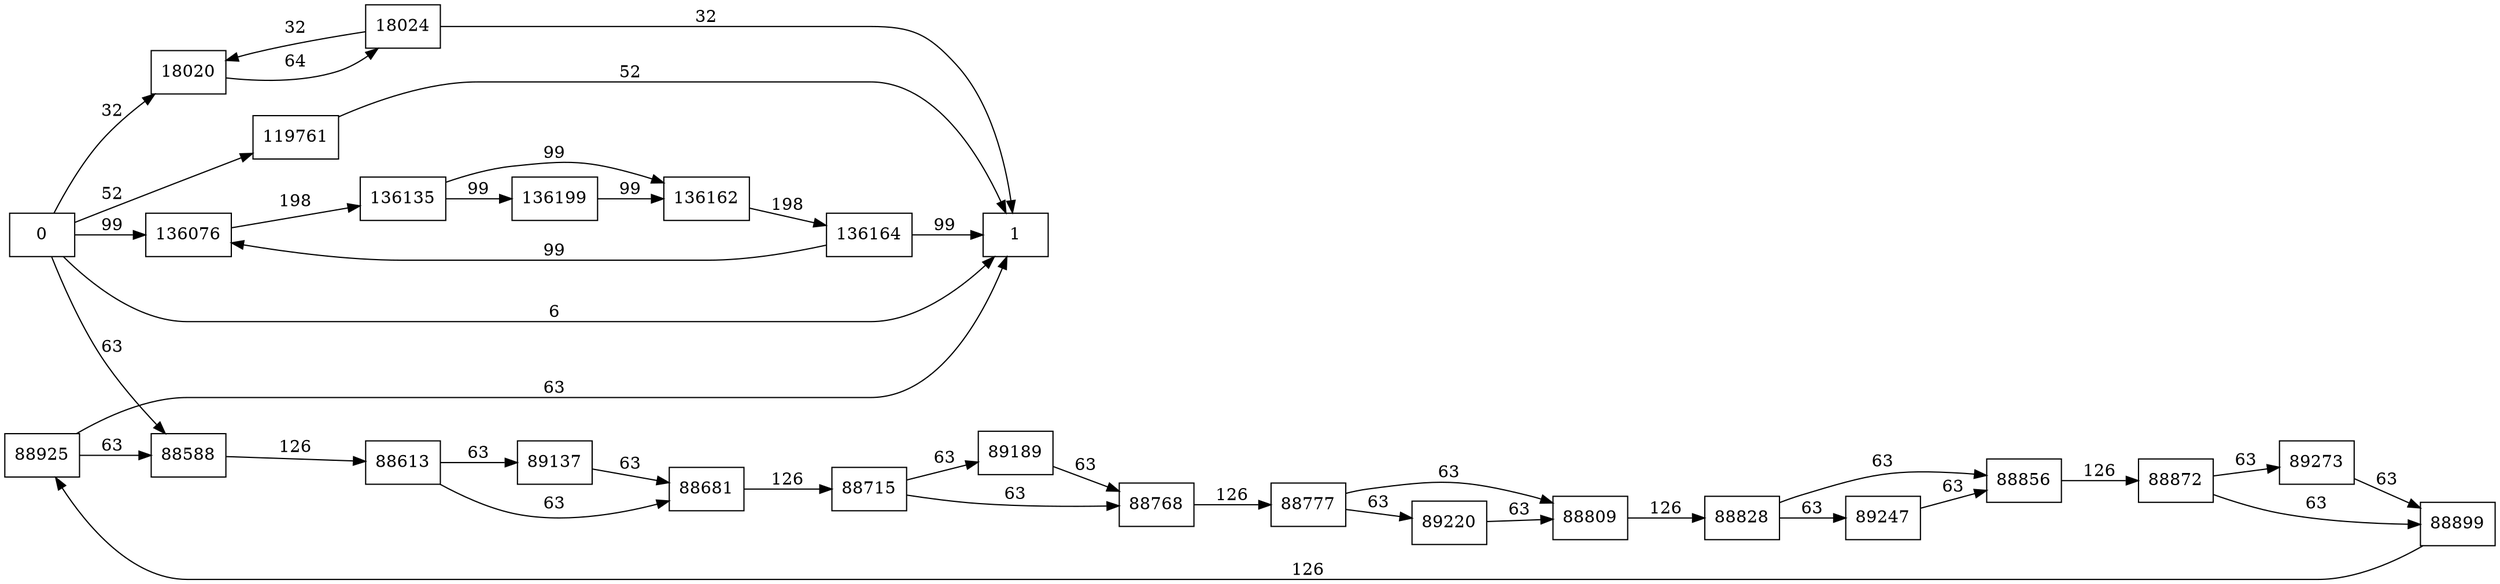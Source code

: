 digraph {
	graph [rankdir=LR]
	node [shape=rectangle]
	18020 -> 18024 [label=64]
	18024 -> 18020 [label=32]
	18024 -> 1 [label=32]
	88588 -> 88613 [label=126]
	88613 -> 88681 [label=63]
	88613 -> 89137 [label=63]
	88681 -> 88715 [label=126]
	88715 -> 88768 [label=63]
	88715 -> 89189 [label=63]
	88768 -> 88777 [label=126]
	88777 -> 88809 [label=63]
	88777 -> 89220 [label=63]
	88809 -> 88828 [label=126]
	88828 -> 88856 [label=63]
	88828 -> 89247 [label=63]
	88856 -> 88872 [label=126]
	88872 -> 88899 [label=63]
	88872 -> 89273 [label=63]
	88899 -> 88925 [label=126]
	88925 -> 88588 [label=63]
	88925 -> 1 [label=63]
	89137 -> 88681 [label=63]
	89189 -> 88768 [label=63]
	89220 -> 88809 [label=63]
	89247 -> 88856 [label=63]
	89273 -> 88899 [label=63]
	119761 -> 1 [label=52]
	136076 -> 136135 [label=198]
	136135 -> 136162 [label=99]
	136135 -> 136199 [label=99]
	136162 -> 136164 [label=198]
	136164 -> 136076 [label=99]
	136164 -> 1 [label=99]
	136199 -> 136162 [label=99]
	0 -> 18020 [label=32]
	0 -> 1 [label=6]
	0 -> 88588 [label=63]
	0 -> 119761 [label=52]
	0 -> 136076 [label=99]
}
